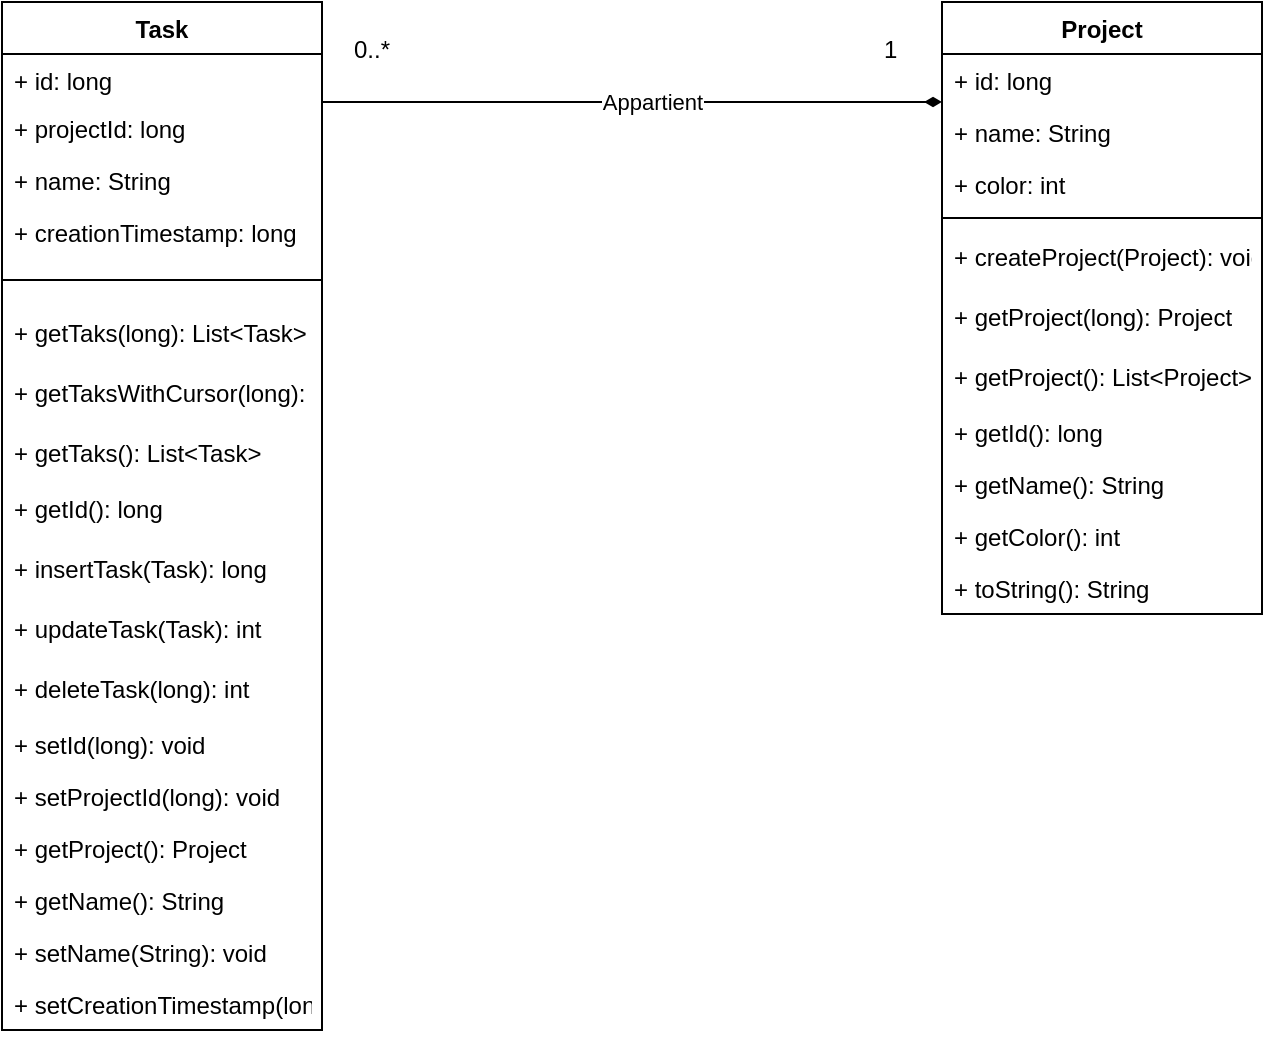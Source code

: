 <mxfile version="20.4.0" type="device"><diagram id="1yly-qhg5OhihxrXIkOm" name="Page-1"><mxGraphModel dx="2062" dy="1162" grid="1" gridSize="10" guides="1" tooltips="1" connect="1" arrows="1" fold="1" page="1" pageScale="1" pageWidth="827" pageHeight="1169" math="0" shadow="0"><root><mxCell id="0"/><mxCell id="1" parent="0"/><mxCell id="i47v-SG2PP1mAZNYEvtL-1" value="Task" style="swimlane;fontStyle=1;align=center;verticalAlign=top;childLayout=stackLayout;horizontal=1;startSize=26;horizontalStack=0;resizeParent=1;resizeParentMax=0;resizeLast=0;collapsible=1;marginBottom=0;strokeWidth=1;" parent="1" vertex="1"><mxGeometry x="80" y="100" width="160" height="514" as="geometry"><mxRectangle x="80" y="100" width="70" height="30" as="alternateBounds"/></mxGeometry></mxCell><mxCell id="i47v-SG2PP1mAZNYEvtL-4" value="+ id: long" style="text;strokeColor=none;fillColor=none;align=left;verticalAlign=top;spacingLeft=4;spacingRight=4;overflow=hidden;rotatable=0;points=[[0,0.5],[1,0.5]];portConstraint=eastwest;" parent="i47v-SG2PP1mAZNYEvtL-1" vertex="1"><mxGeometry y="26" width="160" height="24" as="geometry"/></mxCell><mxCell id="i47v-SG2PP1mAZNYEvtL-25" value="+ projectId: long" style="text;strokeColor=none;fillColor=none;align=left;verticalAlign=top;spacingLeft=4;spacingRight=4;overflow=hidden;rotatable=0;points=[[0,0.5],[1,0.5]];portConstraint=eastwest;strokeWidth=1;" parent="i47v-SG2PP1mAZNYEvtL-1" vertex="1"><mxGeometry y="50" width="160" height="26" as="geometry"/></mxCell><mxCell id="i47v-SG2PP1mAZNYEvtL-26" value="+ name: String" style="text;strokeColor=none;fillColor=none;align=left;verticalAlign=top;spacingLeft=4;spacingRight=4;overflow=hidden;rotatable=0;points=[[0,0.5],[1,0.5]];portConstraint=eastwest;strokeWidth=1;" parent="i47v-SG2PP1mAZNYEvtL-1" vertex="1"><mxGeometry y="76" width="160" height="26" as="geometry"/></mxCell><mxCell id="i47v-SG2PP1mAZNYEvtL-27" value="+ creationTimestamp: long&#10;" style="text;strokeColor=none;fillColor=none;align=left;verticalAlign=top;spacingLeft=4;spacingRight=4;overflow=hidden;rotatable=0;points=[[0,0.5],[1,0.5]];portConstraint=eastwest;strokeWidth=1;" parent="i47v-SG2PP1mAZNYEvtL-1" vertex="1"><mxGeometry y="102" width="160" height="26" as="geometry"/></mxCell><mxCell id="i47v-SG2PP1mAZNYEvtL-3" value="" style="line;strokeWidth=1;fillColor=none;align=left;verticalAlign=middle;spacingTop=-1;spacingLeft=3;spacingRight=3;rotatable=0;labelPosition=right;points=[];portConstraint=eastwest;strokeColor=inherit;" parent="i47v-SG2PP1mAZNYEvtL-1" vertex="1"><mxGeometry y="128" width="160" height="22" as="geometry"/></mxCell><mxCell id="0ipuRhhgRRC-d60jnu3l-2" value="+ getTaks(long): List&lt;Task&gt;" style="text;strokeColor=none;fillColor=none;align=left;verticalAlign=middle;spacingLeft=4;spacingRight=4;overflow=hidden;points=[[0,0.5],[1,0.5]];portConstraint=eastwest;rotatable=0;" vertex="1" parent="i47v-SG2PP1mAZNYEvtL-1"><mxGeometry y="150" width="160" height="30" as="geometry"/></mxCell><mxCell id="0ipuRhhgRRC-d60jnu3l-3" value="+ getTaksWithCursor(long): Cursor" style="text;strokeColor=none;fillColor=none;align=left;verticalAlign=middle;spacingLeft=4;spacingRight=4;overflow=hidden;points=[[0,0.5],[1,0.5]];portConstraint=eastwest;rotatable=0;" vertex="1" parent="i47v-SG2PP1mAZNYEvtL-1"><mxGeometry y="180" width="160" height="30" as="geometry"/></mxCell><mxCell id="0ipuRhhgRRC-d60jnu3l-4" value="+ getTaks(): List&lt;Task&gt;" style="text;strokeColor=none;fillColor=none;align=left;verticalAlign=middle;spacingLeft=4;spacingRight=4;overflow=hidden;points=[[0,0.5],[1,0.5]];portConstraint=eastwest;rotatable=0;" vertex="1" parent="i47v-SG2PP1mAZNYEvtL-1"><mxGeometry y="210" width="160" height="30" as="geometry"/></mxCell><mxCell id="i47v-SG2PP1mAZNYEvtL-2" value="+ getId(): long" style="text;strokeColor=none;fillColor=none;align=left;verticalAlign=top;spacingLeft=4;spacingRight=4;overflow=hidden;rotatable=0;points=[[0,0.5],[1,0.5]];portConstraint=eastwest;" parent="i47v-SG2PP1mAZNYEvtL-1" vertex="1"><mxGeometry y="240" width="160" height="28" as="geometry"/></mxCell><mxCell id="0ipuRhhgRRC-d60jnu3l-5" value="+ insertTask(Task): long" style="text;strokeColor=none;fillColor=none;align=left;verticalAlign=middle;spacingLeft=4;spacingRight=4;overflow=hidden;points=[[0,0.5],[1,0.5]];portConstraint=eastwest;rotatable=0;" vertex="1" parent="i47v-SG2PP1mAZNYEvtL-1"><mxGeometry y="268" width="160" height="30" as="geometry"/></mxCell><mxCell id="0ipuRhhgRRC-d60jnu3l-6" value="+ updateTask(Task): int" style="text;strokeColor=none;fillColor=none;align=left;verticalAlign=middle;spacingLeft=4;spacingRight=4;overflow=hidden;points=[[0,0.5],[1,0.5]];portConstraint=eastwest;rotatable=0;" vertex="1" parent="i47v-SG2PP1mAZNYEvtL-1"><mxGeometry y="298" width="160" height="30" as="geometry"/></mxCell><mxCell id="0ipuRhhgRRC-d60jnu3l-7" value="+ deleteTask(long): int" style="text;strokeColor=none;fillColor=none;align=left;verticalAlign=middle;spacingLeft=4;spacingRight=4;overflow=hidden;points=[[0,0.5],[1,0.5]];portConstraint=eastwest;rotatable=0;" vertex="1" parent="i47v-SG2PP1mAZNYEvtL-1"><mxGeometry y="328" width="160" height="30" as="geometry"/></mxCell><mxCell id="i47v-SG2PP1mAZNYEvtL-19" value="+ setId(long): void" style="text;strokeColor=none;fillColor=none;align=left;verticalAlign=top;spacingLeft=4;spacingRight=4;overflow=hidden;rotatable=0;points=[[0,0.5],[1,0.5]];portConstraint=eastwest;strokeWidth=1;" parent="i47v-SG2PP1mAZNYEvtL-1" vertex="1"><mxGeometry y="358" width="160" height="26" as="geometry"/></mxCell><mxCell id="i47v-SG2PP1mAZNYEvtL-20" value="+ setProjectId(long): void" style="text;strokeColor=none;fillColor=none;align=left;verticalAlign=top;spacingLeft=4;spacingRight=4;overflow=hidden;rotatable=0;points=[[0,0.5],[1,0.5]];portConstraint=eastwest;strokeWidth=1;" parent="i47v-SG2PP1mAZNYEvtL-1" vertex="1"><mxGeometry y="384" width="160" height="26" as="geometry"/></mxCell><mxCell id="i47v-SG2PP1mAZNYEvtL-21" value="+ getProject(): Project" style="text;strokeColor=none;fillColor=none;align=left;verticalAlign=top;spacingLeft=4;spacingRight=4;overflow=hidden;rotatable=0;points=[[0,0.5],[1,0.5]];portConstraint=eastwest;strokeWidth=1;" parent="i47v-SG2PP1mAZNYEvtL-1" vertex="1"><mxGeometry y="410" width="160" height="26" as="geometry"/></mxCell><mxCell id="i47v-SG2PP1mAZNYEvtL-22" value="+ getName(): String" style="text;strokeColor=none;fillColor=none;align=left;verticalAlign=top;spacingLeft=4;spacingRight=4;overflow=hidden;rotatable=0;points=[[0,0.5],[1,0.5]];portConstraint=eastwest;strokeWidth=1;" parent="i47v-SG2PP1mAZNYEvtL-1" vertex="1"><mxGeometry y="436" width="160" height="26" as="geometry"/></mxCell><mxCell id="i47v-SG2PP1mAZNYEvtL-23" value="+ setName(String): void" style="text;strokeColor=none;fillColor=none;align=left;verticalAlign=top;spacingLeft=4;spacingRight=4;overflow=hidden;rotatable=0;points=[[0,0.5],[1,0.5]];portConstraint=eastwest;strokeWidth=1;" parent="i47v-SG2PP1mAZNYEvtL-1" vertex="1"><mxGeometry y="462" width="160" height="26" as="geometry"/></mxCell><mxCell id="i47v-SG2PP1mAZNYEvtL-24" value="+ setCreationTimestamp(long): void" style="text;strokeColor=none;fillColor=none;align=left;verticalAlign=top;spacingLeft=4;spacingRight=4;overflow=hidden;rotatable=0;points=[[0,0.5],[1,0.5]];portConstraint=eastwest;strokeWidth=1;" parent="i47v-SG2PP1mAZNYEvtL-1" vertex="1"><mxGeometry y="488" width="160" height="26" as="geometry"/></mxCell><mxCell id="i47v-SG2PP1mAZNYEvtL-5" value="Project" style="swimlane;fontStyle=1;align=center;verticalAlign=top;childLayout=stackLayout;horizontal=1;startSize=26;horizontalStack=0;resizeParent=1;resizeParentMax=0;resizeLast=0;collapsible=1;marginBottom=0;" parent="1" vertex="1"><mxGeometry x="550" y="100" width="160" height="306" as="geometry"/></mxCell><mxCell id="i47v-SG2PP1mAZNYEvtL-6" value="+ id: long" style="text;strokeColor=none;fillColor=none;align=left;verticalAlign=top;spacingLeft=4;spacingRight=4;overflow=hidden;rotatable=0;points=[[0,0.5],[1,0.5]];portConstraint=eastwest;" parent="i47v-SG2PP1mAZNYEvtL-5" vertex="1"><mxGeometry y="26" width="160" height="26" as="geometry"/></mxCell><mxCell id="i47v-SG2PP1mAZNYEvtL-34" value="+ name: String" style="text;strokeColor=none;fillColor=none;align=left;verticalAlign=top;spacingLeft=4;spacingRight=4;overflow=hidden;rotatable=0;points=[[0,0.5],[1,0.5]];portConstraint=eastwest;strokeWidth=1;" parent="i47v-SG2PP1mAZNYEvtL-5" vertex="1"><mxGeometry y="52" width="160" height="26" as="geometry"/></mxCell><mxCell id="i47v-SG2PP1mAZNYEvtL-35" value="+ color: int" style="text;strokeColor=none;fillColor=none;align=left;verticalAlign=top;spacingLeft=4;spacingRight=4;overflow=hidden;rotatable=0;points=[[0,0.5],[1,0.5]];portConstraint=eastwest;strokeWidth=1;" parent="i47v-SG2PP1mAZNYEvtL-5" vertex="1"><mxGeometry y="78" width="160" height="26" as="geometry"/></mxCell><mxCell id="i47v-SG2PP1mAZNYEvtL-7" value="" style="line;strokeWidth=1;fillColor=none;align=left;verticalAlign=middle;spacingTop=-1;spacingLeft=3;spacingRight=3;rotatable=0;labelPosition=right;points=[];portConstraint=eastwest;strokeColor=inherit;" parent="i47v-SG2PP1mAZNYEvtL-5" vertex="1"><mxGeometry y="104" width="160" height="8" as="geometry"/></mxCell><mxCell id="0ipuRhhgRRC-d60jnu3l-8" value="+ createProject(Project): void" style="text;strokeColor=none;fillColor=none;align=left;verticalAlign=middle;spacingLeft=4;spacingRight=4;overflow=hidden;points=[[0,0.5],[1,0.5]];portConstraint=eastwest;rotatable=0;" vertex="1" parent="i47v-SG2PP1mAZNYEvtL-5"><mxGeometry y="112" width="160" height="30" as="geometry"/></mxCell><mxCell id="0ipuRhhgRRC-d60jnu3l-9" value="+ getProject(long): Project" style="text;strokeColor=none;fillColor=none;align=left;verticalAlign=middle;spacingLeft=4;spacingRight=4;overflow=hidden;points=[[0,0.5],[1,0.5]];portConstraint=eastwest;rotatable=0;" vertex="1" parent="i47v-SG2PP1mAZNYEvtL-5"><mxGeometry y="142" width="160" height="30" as="geometry"/></mxCell><mxCell id="0ipuRhhgRRC-d60jnu3l-10" value="+ getProject(): List&lt;Project&gt;" style="text;strokeColor=none;fillColor=none;align=left;verticalAlign=middle;spacingLeft=4;spacingRight=4;overflow=hidden;points=[[0,0.5],[1,0.5]];portConstraint=eastwest;rotatable=0;" vertex="1" parent="i47v-SG2PP1mAZNYEvtL-5"><mxGeometry y="172" width="160" height="30" as="geometry"/></mxCell><mxCell id="i47v-SG2PP1mAZNYEvtL-31" value="+ getId(): long" style="text;strokeColor=none;fillColor=none;align=left;verticalAlign=top;spacingLeft=4;spacingRight=4;overflow=hidden;rotatable=0;points=[[0,0.5],[1,0.5]];portConstraint=eastwest;strokeWidth=1;" parent="i47v-SG2PP1mAZNYEvtL-5" vertex="1"><mxGeometry y="202" width="160" height="26" as="geometry"/></mxCell><mxCell id="i47v-SG2PP1mAZNYEvtL-30" value="+ getName(): String" style="text;strokeColor=none;fillColor=none;align=left;verticalAlign=top;spacingLeft=4;spacingRight=4;overflow=hidden;rotatable=0;points=[[0,0.5],[1,0.5]];portConstraint=eastwest;strokeWidth=1;" parent="i47v-SG2PP1mAZNYEvtL-5" vertex="1"><mxGeometry y="228" width="160" height="26" as="geometry"/></mxCell><mxCell id="i47v-SG2PP1mAZNYEvtL-32" value="+ getColor(): int" style="text;strokeColor=none;fillColor=none;align=left;verticalAlign=top;spacingLeft=4;spacingRight=4;overflow=hidden;rotatable=0;points=[[0,0.5],[1,0.5]];portConstraint=eastwest;strokeWidth=1;" parent="i47v-SG2PP1mAZNYEvtL-5" vertex="1"><mxGeometry y="254" width="160" height="26" as="geometry"/></mxCell><mxCell id="i47v-SG2PP1mAZNYEvtL-33" value="+ toString(): String" style="text;strokeColor=none;fillColor=none;align=left;verticalAlign=top;spacingLeft=4;spacingRight=4;overflow=hidden;rotatable=0;points=[[0,0.5],[1,0.5]];portConstraint=eastwest;strokeWidth=1;" parent="i47v-SG2PP1mAZNYEvtL-5" vertex="1"><mxGeometry y="280" width="160" height="26" as="geometry"/></mxCell><mxCell id="i47v-SG2PP1mAZNYEvtL-10" style="edgeStyle=orthogonalEdgeStyle;rounded=0;orthogonalLoop=1;jettySize=auto;html=1;endArrow=diamondThin;endFill=1;" parent="1" edge="1"><mxGeometry relative="1" as="geometry"><mxPoint x="550" y="150" as="targetPoint"/><mxPoint x="240" y="150" as="sourcePoint"/></mxGeometry></mxCell><mxCell id="5oMaqH1u_9If78NcPD7U-2" value="Appartient&lt;br&gt;" style="edgeLabel;html=1;align=center;verticalAlign=middle;resizable=0;points=[];" parent="i47v-SG2PP1mAZNYEvtL-10" vertex="1" connectable="0"><mxGeometry x="0.064" relative="1" as="geometry"><mxPoint as="offset"/></mxGeometry></mxCell><mxCell id="i47v-SG2PP1mAZNYEvtL-36" value="0..*" style="text;strokeColor=none;fillColor=none;align=left;verticalAlign=top;spacingLeft=4;spacingRight=4;overflow=hidden;rotatable=0;points=[[0,0.5],[1,0.5]];portConstraint=eastwest;strokeWidth=1;" parent="1" vertex="1"><mxGeometry x="250" y="110" width="100" height="26" as="geometry"/></mxCell><mxCell id="i47v-SG2PP1mAZNYEvtL-37" value="1" style="text;strokeColor=none;fillColor=none;align=left;verticalAlign=top;spacingLeft=4;spacingRight=4;overflow=hidden;rotatable=0;points=[[0,0.5],[1,0.5]];portConstraint=eastwest;strokeWidth=1;" parent="1" vertex="1"><mxGeometry x="515" y="110" width="100" height="26" as="geometry"/></mxCell></root></mxGraphModel></diagram></mxfile>